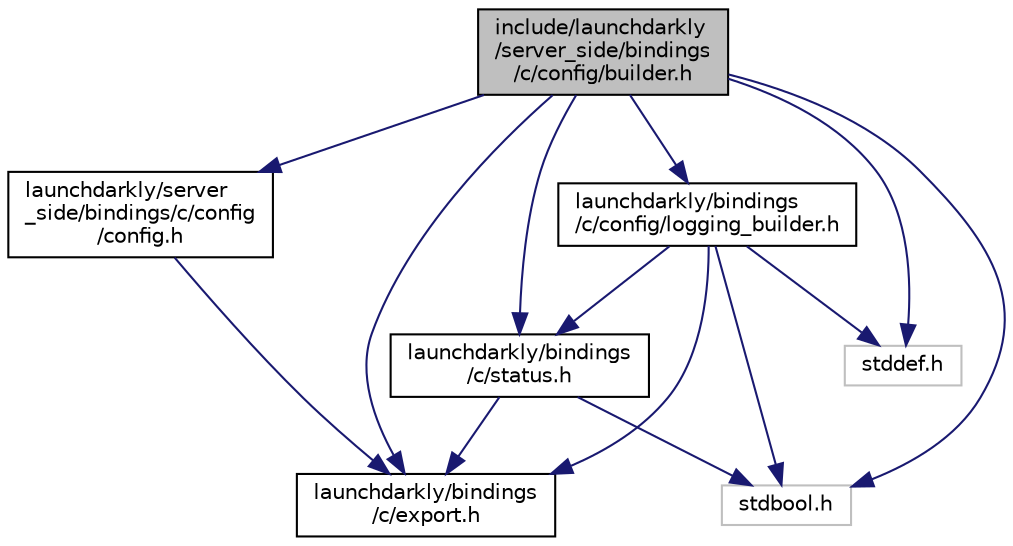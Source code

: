 digraph "include/launchdarkly/server_side/bindings/c/config/builder.h"
{
 // LATEX_PDF_SIZE
  edge [fontname="Helvetica",fontsize="10",labelfontname="Helvetica",labelfontsize="10"];
  node [fontname="Helvetica",fontsize="10",shape=record];
  Node1 [label="include/launchdarkly\l/server_side/bindings\l/c/config/builder.h",height=0.2,width=0.4,color="black", fillcolor="grey75", style="filled", fontcolor="black",tooltip=" "];
  Node1 -> Node2 [color="midnightblue",fontsize="10",style="solid"];
  Node2 [label="launchdarkly/server\l_side/bindings/c/config\l/config.h",height=0.2,width=0.4,color="black", fillcolor="white", style="filled",URL="$server-sdk_2include_2launchdarkly_2server__side_2bindings_2c_2config_2config_8h.html",tooltip=" "];
  Node2 -> Node3 [color="midnightblue",fontsize="10",style="solid"];
  Node3 [label="launchdarkly/bindings\l/c/export.h",height=0.2,width=0.4,color="black", fillcolor="white", style="filled",URL="$export_8h_source.html",tooltip=" "];
  Node1 -> Node4 [color="midnightblue",fontsize="10",style="solid"];
  Node4 [label="launchdarkly/bindings\l/c/config/logging_builder.h",height=0.2,width=0.4,color="black", fillcolor="white", style="filled",URL="$logging__builder_8h.html",tooltip=" "];
  Node4 -> Node3 [color="midnightblue",fontsize="10",style="solid"];
  Node4 -> Node5 [color="midnightblue",fontsize="10",style="solid"];
  Node5 [label="launchdarkly/bindings\l/c/status.h",height=0.2,width=0.4,color="black", fillcolor="white", style="filled",URL="$status_8h.html",tooltip=" "];
  Node5 -> Node3 [color="midnightblue",fontsize="10",style="solid"];
  Node5 -> Node6 [color="midnightblue",fontsize="10",style="solid"];
  Node6 [label="stdbool.h",height=0.2,width=0.4,color="grey75", fillcolor="white", style="filled",tooltip=" "];
  Node4 -> Node6 [color="midnightblue",fontsize="10",style="solid"];
  Node4 -> Node7 [color="midnightblue",fontsize="10",style="solid"];
  Node7 [label="stddef.h",height=0.2,width=0.4,color="grey75", fillcolor="white", style="filled",tooltip=" "];
  Node1 -> Node3 [color="midnightblue",fontsize="10",style="solid"];
  Node1 -> Node5 [color="midnightblue",fontsize="10",style="solid"];
  Node1 -> Node6 [color="midnightblue",fontsize="10",style="solid"];
  Node1 -> Node7 [color="midnightblue",fontsize="10",style="solid"];
}

